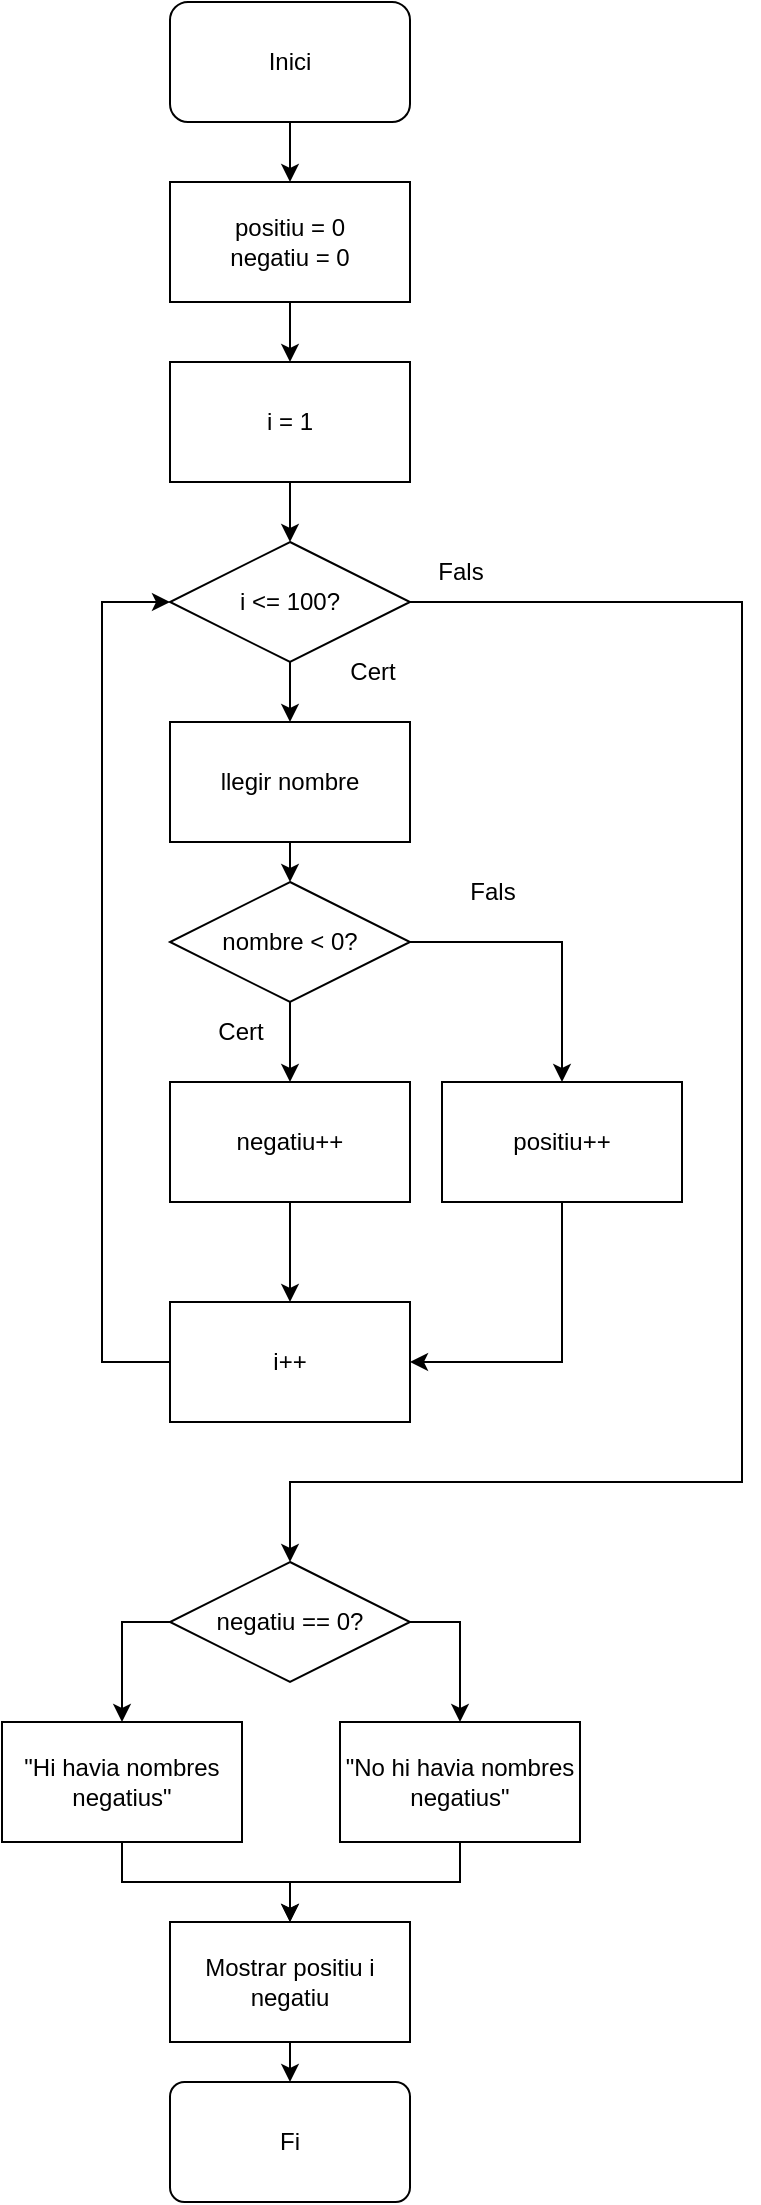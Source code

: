 <mxfile version="20.3.0" type="device"><diagram id="ehvCzWHMK5ZXKAAsmYax" name="Page-1"><mxGraphModel dx="920" dy="609" grid="1" gridSize="10" guides="1" tooltips="1" connect="1" arrows="1" fold="1" page="1" pageScale="1" pageWidth="827" pageHeight="1169" math="0" shadow="0"><root><mxCell id="0"/><mxCell id="1" parent="0"/><mxCell id="PuzisDfNevOmoQThySBL-5" style="edgeStyle=orthogonalEdgeStyle;rounded=0;orthogonalLoop=1;jettySize=auto;html=1;entryX=0.5;entryY=0;entryDx=0;entryDy=0;" parent="1" source="ctj1WZmTq4Gt_A9nmky2-1" target="XwtGSHlgtmPsuABcbUZl-21" edge="1"><mxGeometry relative="1" as="geometry"><mxPoint x="414" y="90" as="targetPoint"/></mxGeometry></mxCell><mxCell id="ctj1WZmTq4Gt_A9nmky2-1" value="&lt;div&gt;Inici&lt;/div&gt;" style="rounded=1;whiteSpace=wrap;html=1;" parent="1" vertex="1"><mxGeometry x="354" width="120" height="60" as="geometry"/></mxCell><mxCell id="XwtGSHlgtmPsuABcbUZl-11" value="Fi" style="whiteSpace=wrap;html=1;rounded=1;arcSize=12;" parent="1" vertex="1"><mxGeometry x="354" y="1040" width="120" height="60" as="geometry"/></mxCell><mxCell id="XwtGSHlgtmPsuABcbUZl-12" value="Cert" style="text;html=1;align=center;verticalAlign=middle;resizable=0;points=[];autosize=1;strokeColor=none;fillColor=none;" parent="1" vertex="1"><mxGeometry x="430" y="320" width="50" height="30" as="geometry"/></mxCell><mxCell id="XwtGSHlgtmPsuABcbUZl-13" value="Fals" style="text;html=1;align=center;verticalAlign=middle;resizable=0;points=[];autosize=1;strokeColor=none;fillColor=none;" parent="1" vertex="1"><mxGeometry x="474" y="270" width="50" height="30" as="geometry"/></mxCell><mxCell id="XwtGSHlgtmPsuABcbUZl-24" style="edgeStyle=orthogonalEdgeStyle;rounded=0;orthogonalLoop=1;jettySize=auto;html=1;exitX=1;exitY=0.5;exitDx=0;exitDy=0;entryX=0.5;entryY=0;entryDx=0;entryDy=0;" parent="1" source="XwtGSHlgtmPsuABcbUZl-16" target="kgP1jCuVX0oymMNbZ2ig-3" edge="1"><mxGeometry relative="1" as="geometry"><Array as="points"><mxPoint x="640" y="300"/><mxPoint x="640" y="740"/><mxPoint x="414" y="740"/><mxPoint x="414" y="750"/></Array><mxPoint x="414" y="760" as="targetPoint"/></mxGeometry></mxCell><mxCell id="QXPuBgy-9R0miDsicjOq-2" style="edgeStyle=orthogonalEdgeStyle;rounded=0;orthogonalLoop=1;jettySize=auto;html=1;exitX=0.5;exitY=1;exitDx=0;exitDy=0;entryX=0.5;entryY=0;entryDx=0;entryDy=0;" parent="1" source="XwtGSHlgtmPsuABcbUZl-16" target="QXPuBgy-9R0miDsicjOq-1" edge="1"><mxGeometry relative="1" as="geometry"/></mxCell><mxCell id="XwtGSHlgtmPsuABcbUZl-16" value="i &amp;lt;= 100?" style="rhombus;whiteSpace=wrap;html=1;" parent="1" vertex="1"><mxGeometry x="354" y="270" width="120" height="60" as="geometry"/></mxCell><mxCell id="XwtGSHlgtmPsuABcbUZl-19" style="edgeStyle=orthogonalEdgeStyle;rounded=0;orthogonalLoop=1;jettySize=auto;html=1;entryX=0;entryY=0.5;entryDx=0;entryDy=0;exitX=0;exitY=0.5;exitDx=0;exitDy=0;" parent="1" source="XwtGSHlgtmPsuABcbUZl-20" target="XwtGSHlgtmPsuABcbUZl-16" edge="1"><mxGeometry relative="1" as="geometry"><Array as="points"><mxPoint x="320" y="680"/><mxPoint x="320" y="300"/></Array></mxGeometry></mxCell><mxCell id="XwtGSHlgtmPsuABcbUZl-20" value="i++" style="rounded=0;whiteSpace=wrap;html=1;" parent="1" vertex="1"><mxGeometry x="354" y="650" width="120" height="60" as="geometry"/></mxCell><mxCell id="qNZ80tEiP87RYZTDUo0D-3" style="edgeStyle=orthogonalEdgeStyle;rounded=0;orthogonalLoop=1;jettySize=auto;html=1;exitX=0.5;exitY=1;exitDx=0;exitDy=0;" parent="1" source="XwtGSHlgtmPsuABcbUZl-21" target="qNZ80tEiP87RYZTDUo0D-1" edge="1"><mxGeometry relative="1" as="geometry"/></mxCell><mxCell id="XwtGSHlgtmPsuABcbUZl-21" value="positiu = 0&lt;br&gt;negatiu = 0" style="rounded=0;whiteSpace=wrap;html=1;" parent="1" vertex="1"><mxGeometry x="354" y="90" width="120" height="60" as="geometry"/></mxCell><mxCell id="qNZ80tEiP87RYZTDUo0D-4" style="edgeStyle=orthogonalEdgeStyle;rounded=0;orthogonalLoop=1;jettySize=auto;html=1;exitX=0.5;exitY=1;exitDx=0;exitDy=0;entryX=0.5;entryY=0;entryDx=0;entryDy=0;" parent="1" source="qNZ80tEiP87RYZTDUo0D-1" target="XwtGSHlgtmPsuABcbUZl-16" edge="1"><mxGeometry relative="1" as="geometry"/></mxCell><mxCell id="qNZ80tEiP87RYZTDUo0D-1" value="i = 1" style="rounded=0;whiteSpace=wrap;html=1;" parent="1" vertex="1"><mxGeometry x="354" y="180" width="120" height="60" as="geometry"/></mxCell><mxCell id="z_GXrYJwkl0lAW2eEI20-11" value="Fals" style="text;html=1;align=center;verticalAlign=middle;resizable=0;points=[];autosize=1;strokeColor=none;fillColor=none;" parent="1" vertex="1"><mxGeometry x="490" y="430" width="50" height="30" as="geometry"/></mxCell><mxCell id="z_GXrYJwkl0lAW2eEI20-12" style="edgeStyle=orthogonalEdgeStyle;rounded=0;orthogonalLoop=1;jettySize=auto;html=1;exitX=0.5;exitY=1;exitDx=0;exitDy=0;entryX=0.5;entryY=0;entryDx=0;entryDy=0;" parent="1" source="z_GXrYJwkl0lAW2eEI20-13" target="XwtGSHlgtmPsuABcbUZl-20" edge="1"><mxGeometry relative="1" as="geometry"><mxPoint x="414" y="630" as="targetPoint"/></mxGeometry></mxCell><mxCell id="z_GXrYJwkl0lAW2eEI20-13" value="negatiu++" style="rounded=0;whiteSpace=wrap;html=1;" parent="1" vertex="1"><mxGeometry x="354" y="540" width="120" height="60" as="geometry"/></mxCell><mxCell id="z_GXrYJwkl0lAW2eEI20-14" style="edgeStyle=orthogonalEdgeStyle;rounded=0;orthogonalLoop=1;jettySize=auto;html=1;entryX=0.5;entryY=0;entryDx=0;entryDy=0;" parent="1" source="z_GXrYJwkl0lAW2eEI20-15" target="z_GXrYJwkl0lAW2eEI20-13" edge="1"><mxGeometry relative="1" as="geometry"/></mxCell><mxCell id="OOoGINdTcY5NQ04fPJEE-2" style="edgeStyle=orthogonalEdgeStyle;rounded=0;orthogonalLoop=1;jettySize=auto;html=1;exitX=1;exitY=0.5;exitDx=0;exitDy=0;entryX=0.5;entryY=0;entryDx=0;entryDy=0;" parent="1" source="z_GXrYJwkl0lAW2eEI20-15" target="OOoGINdTcY5NQ04fPJEE-1" edge="1"><mxGeometry relative="1" as="geometry"/></mxCell><mxCell id="z_GXrYJwkl0lAW2eEI20-15" value="nombre &amp;lt; 0?" style="rhombus;whiteSpace=wrap;html=1;" parent="1" vertex="1"><mxGeometry x="354" y="440" width="120" height="60" as="geometry"/></mxCell><mxCell id="z_GXrYJwkl0lAW2eEI20-16" value="Cert" style="text;html=1;align=center;verticalAlign=middle;resizable=0;points=[];autosize=1;strokeColor=none;fillColor=none;" parent="1" vertex="1"><mxGeometry x="364" y="500" width="50" height="30" as="geometry"/></mxCell><mxCell id="OOoGINdTcY5NQ04fPJEE-3" style="edgeStyle=orthogonalEdgeStyle;rounded=0;orthogonalLoop=1;jettySize=auto;html=1;exitX=0.5;exitY=1;exitDx=0;exitDy=0;entryX=1;entryY=0.5;entryDx=0;entryDy=0;" parent="1" source="OOoGINdTcY5NQ04fPJEE-1" target="XwtGSHlgtmPsuABcbUZl-20" edge="1"><mxGeometry relative="1" as="geometry"/></mxCell><mxCell id="OOoGINdTcY5NQ04fPJEE-1" value="positiu++" style="rounded=0;whiteSpace=wrap;html=1;" parent="1" vertex="1"><mxGeometry x="490" y="540" width="120" height="60" as="geometry"/></mxCell><mxCell id="OOoGINdTcY5NQ04fPJEE-6" style="edgeStyle=orthogonalEdgeStyle;rounded=0;orthogonalLoop=1;jettySize=auto;html=1;exitX=0.5;exitY=1;exitDx=0;exitDy=0;entryX=0.5;entryY=0;entryDx=0;entryDy=0;" parent="1" source="OOoGINdTcY5NQ04fPJEE-4" target="XwtGSHlgtmPsuABcbUZl-11" edge="1"><mxGeometry relative="1" as="geometry"/></mxCell><mxCell id="OOoGINdTcY5NQ04fPJEE-4" value="Mostrar positiu i negatiu" style="rounded=0;whiteSpace=wrap;html=1;" parent="1" vertex="1"><mxGeometry x="354" y="960" width="120" height="60" as="geometry"/></mxCell><mxCell id="QXPuBgy-9R0miDsicjOq-3" style="edgeStyle=orthogonalEdgeStyle;rounded=0;orthogonalLoop=1;jettySize=auto;html=1;exitX=0.5;exitY=1;exitDx=0;exitDy=0;entryX=0.5;entryY=0;entryDx=0;entryDy=0;" parent="1" source="QXPuBgy-9R0miDsicjOq-1" target="z_GXrYJwkl0lAW2eEI20-15" edge="1"><mxGeometry relative="1" as="geometry"/></mxCell><mxCell id="QXPuBgy-9R0miDsicjOq-1" value="llegir nombre" style="rounded=0;whiteSpace=wrap;html=1;" parent="1" vertex="1"><mxGeometry x="354" y="360" width="120" height="60" as="geometry"/></mxCell><mxCell id="kgP1jCuVX0oymMNbZ2ig-7" style="edgeStyle=orthogonalEdgeStyle;rounded=0;orthogonalLoop=1;jettySize=auto;html=1;exitX=0.5;exitY=1;exitDx=0;exitDy=0;entryX=0.5;entryY=0;entryDx=0;entryDy=0;" edge="1" parent="1" source="kgP1jCuVX0oymMNbZ2ig-2" target="OOoGINdTcY5NQ04fPJEE-4"><mxGeometry relative="1" as="geometry"/></mxCell><mxCell id="kgP1jCuVX0oymMNbZ2ig-2" value="&quot;Hi havia nombres negatius&quot;" style="rounded=0;whiteSpace=wrap;html=1;" vertex="1" parent="1"><mxGeometry x="270" y="860" width="120" height="60" as="geometry"/></mxCell><mxCell id="kgP1jCuVX0oymMNbZ2ig-5" style="edgeStyle=orthogonalEdgeStyle;rounded=0;orthogonalLoop=1;jettySize=auto;html=1;exitX=1;exitY=0.5;exitDx=0;exitDy=0;entryX=0.5;entryY=0;entryDx=0;entryDy=0;" edge="1" parent="1" source="kgP1jCuVX0oymMNbZ2ig-3" target="kgP1jCuVX0oymMNbZ2ig-4"><mxGeometry relative="1" as="geometry"/></mxCell><mxCell id="kgP1jCuVX0oymMNbZ2ig-6" style="edgeStyle=orthogonalEdgeStyle;rounded=0;orthogonalLoop=1;jettySize=auto;html=1;exitX=0;exitY=0.5;exitDx=0;exitDy=0;entryX=0.5;entryY=0;entryDx=0;entryDy=0;" edge="1" parent="1" source="kgP1jCuVX0oymMNbZ2ig-3" target="kgP1jCuVX0oymMNbZ2ig-2"><mxGeometry relative="1" as="geometry"/></mxCell><mxCell id="kgP1jCuVX0oymMNbZ2ig-3" value="negatiu == 0?" style="rhombus;whiteSpace=wrap;html=1;" vertex="1" parent="1"><mxGeometry x="354" y="780" width="120" height="60" as="geometry"/></mxCell><mxCell id="kgP1jCuVX0oymMNbZ2ig-8" style="edgeStyle=orthogonalEdgeStyle;rounded=0;orthogonalLoop=1;jettySize=auto;html=1;exitX=0.5;exitY=1;exitDx=0;exitDy=0;entryX=0.5;entryY=0;entryDx=0;entryDy=0;" edge="1" parent="1" source="kgP1jCuVX0oymMNbZ2ig-4" target="OOoGINdTcY5NQ04fPJEE-4"><mxGeometry relative="1" as="geometry"/></mxCell><mxCell id="kgP1jCuVX0oymMNbZ2ig-4" value="&quot;No hi havia nombres negatius&quot;" style="rounded=0;whiteSpace=wrap;html=1;" vertex="1" parent="1"><mxGeometry x="439" y="860" width="120" height="60" as="geometry"/></mxCell></root></mxGraphModel></diagram></mxfile>